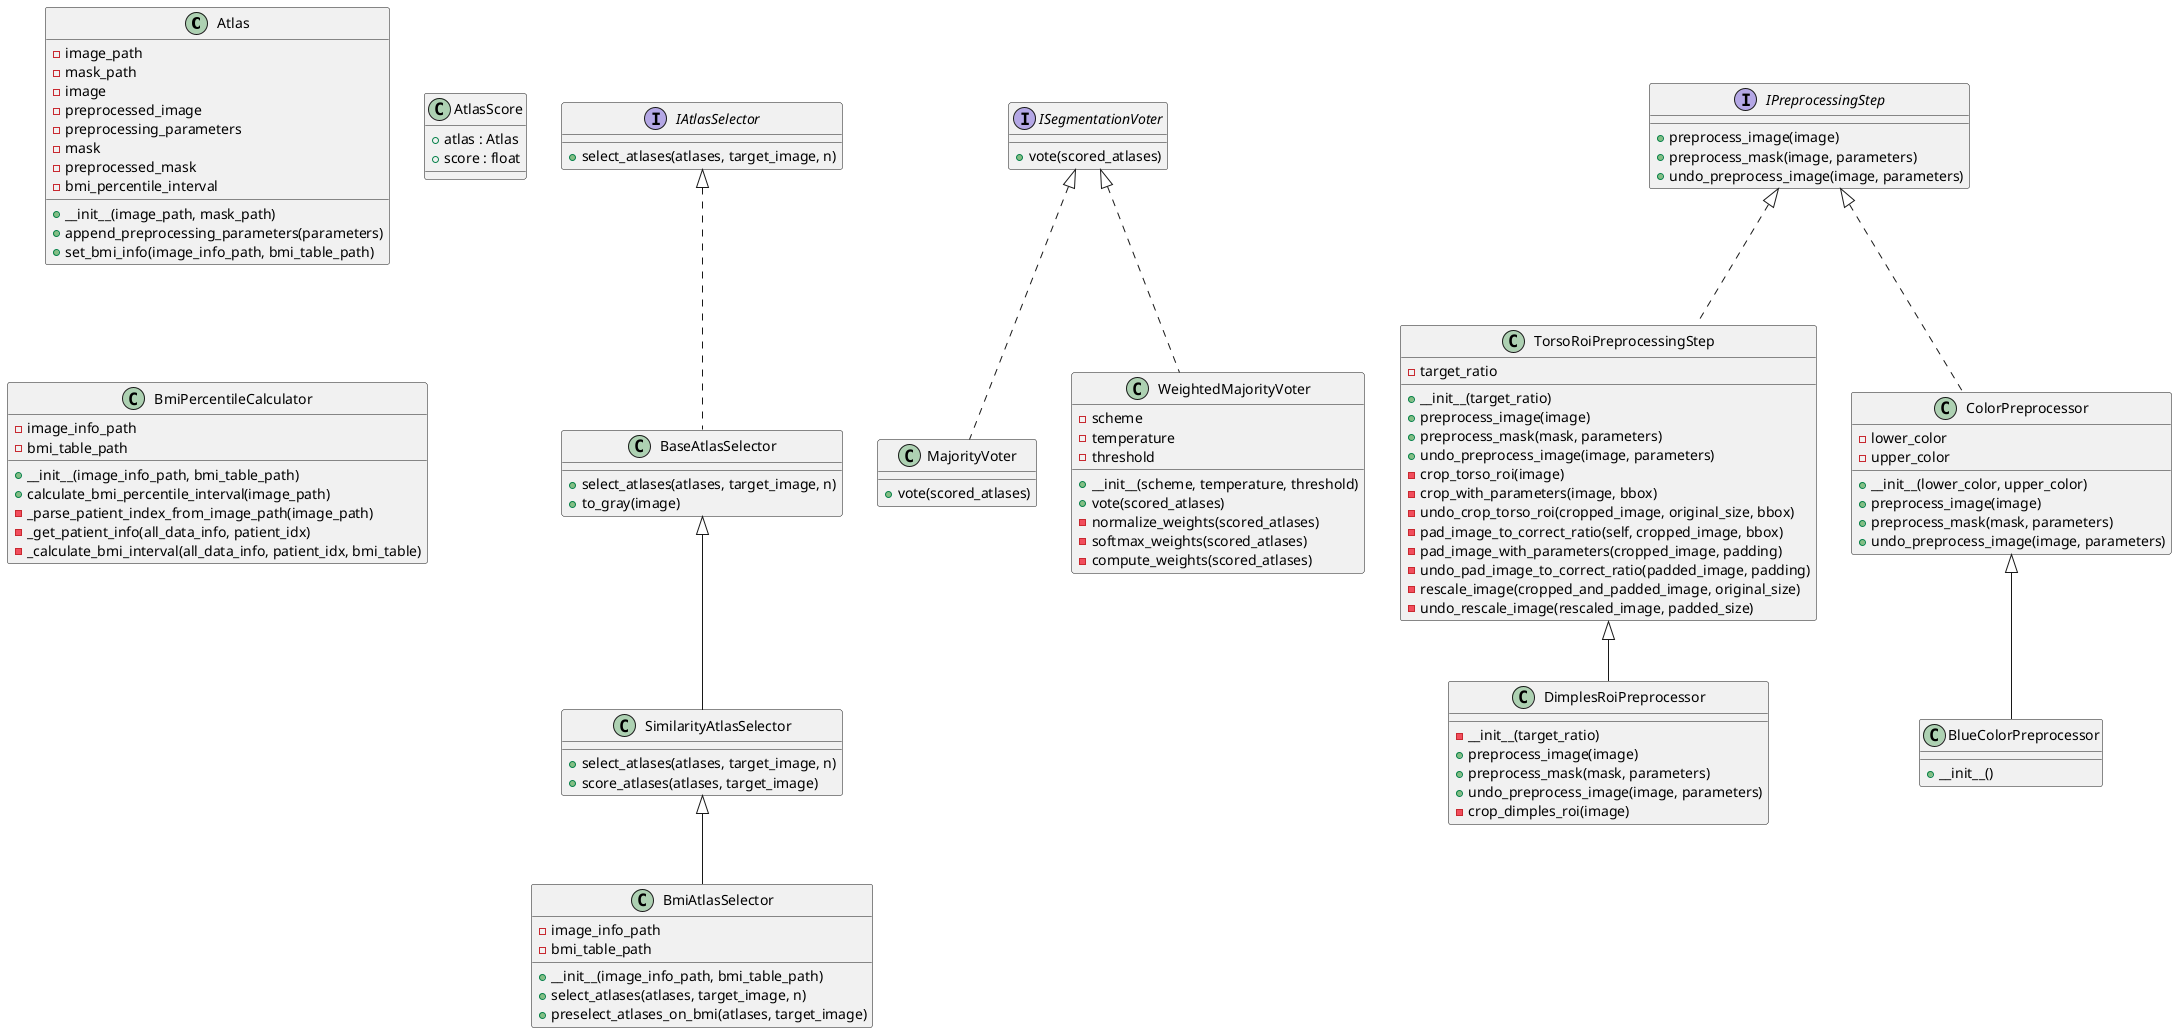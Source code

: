 @startuml
' https://plantuml.com/class-diagram
class Atlas {
    - image_path
    - mask_path
    - image
    - preprocessed_image
    - preprocessing_parameters
    - mask
    - preprocessed_mask
    - bmi_percentile_interval
    + __init__(image_path, mask_path)
    + append_preprocessing_parameters(parameters)
    + set_bmi_info(image_info_path, bmi_table_path)
}

interface IAtlasSelector {
    + select_atlases(atlases, target_image, n)
}

class BaseAtlasSelector {
    + select_atlases(atlases, target_image, n)
    + to_gray(image)
}

class SimilarityAtlasSelector {
    + select_atlases(atlases, target_image, n)
    + score_atlases(atlases, target_image)
}

class BmiAtlasSelector {
    - image_info_path
    - bmi_table_path
    + __init__(image_info_path, bmi_table_path)
    + select_atlases(atlases, target_image, n)
    + preselect_atlases_on_bmi(atlases, target_image)
}

IAtlasSelector <|.. BaseAtlasSelector
BaseAtlasSelector <|-- SimilarityAtlasSelector
SimilarityAtlasSelector <|-- BmiAtlasSelector




interface ISegmentationVoter {
    + vote(scored_atlases)
}

class MajorityVoter {
    + vote(scored_atlases)
}

class WeightedMajorityVoter {
    - scheme
    - temperature
    - threshold
    + __init__(scheme, temperature, threshold)
    + vote(scored_atlases)
    - normalize_weights(scored_atlases)
    - softmax_weights(scored_atlases)
    - compute_weights(scored_atlases)
}

ISegmentationVoter <|.. MajorityVoter
ISegmentationVoter <|.. WeightedMajorityVoter



interface IPreprocessingStep {
    + preprocess_image(image)
    + preprocess_mask(image, parameters)
    + undo_preprocess_image(image, parameters)
}

class TorsoRoiPreprocessingStep {
    - target_ratio
    + __init__(target_ratio)
    + preprocess_image(image)
    + preprocess_mask(mask, parameters)
    + undo_preprocess_image(image, parameters)
    - crop_torso_roi(image)
    - crop_with_parameters(image, bbox)
    - undo_crop_torso_roi(cropped_image, original_size, bbox)
    - pad_image_to_correct_ratio(self, cropped_image, bbox)
    - pad_image_with_parameters(cropped_image, padding)
    - undo_pad_image_to_correct_ratio(padded_image, padding)
    - rescale_image(cropped_and_padded_image, original_size)
    - undo_rescale_image(rescaled_image, padded_size)
}

class DimplesRoiPreprocessor {
    - __init__(target_ratio)
    + preprocess_image(image)
    + preprocess_mask(mask, parameters)
    + undo_preprocess_image(image, parameters)
    - crop_dimples_roi(image)
}

class ColorPreprocessor {
    - lower_color
    - upper_color
    + __init__(lower_color, upper_color)
    + preprocess_image(image)
    + preprocess_mask(mask, parameters)
    + undo_preprocess_image(image, parameters)
}

class BlueColorPreprocessor {
    + __init__()
}


IPreprocessingStep <|.. TorsoRoiPreprocessingStep
TorsoRoiPreprocessingStep <|-- DimplesRoiPreprocessor
IPreprocessingStep <|.. ColorPreprocessor
ColorPreprocessor <|-- BlueColorPreprocessor



class AtlasScore {
    + atlas : Atlas
    + score : float
}

class BmiPercentileCalculator {
    - image_info_path
    - bmi_table_path
    + __init__(image_info_path, bmi_table_path)
    + calculate_bmi_percentile_interval(image_path)
    - _parse_patient_index_from_image_path(image_path)
    - _get_patient_info(all_data_info, patient_idx)
    - _calculate_bmi_interval(all_data_info, patient_idx, bmi_table)
}



'
'interface IImageSegmenter {
'+ load_target_images()
'+ segment_image()
'+ save_segmentation()
'}
'
'IImageSegmenter <|.. AtlasSegmenter
'IImageSegmenter <|.. AISegmenter
'
'class AtlasSegmenter {
'- num_atlases_to_select: int
'- atlas_selector: IAtlasSelector
'- preprocessing_steps: List<IPreprocessingStep>
'- voting_strategy: IVotingStrategy
'- atlas_path
'- target_image_path
'- segmentation_Result_path
'+ load_atlases()
'+ load_target_images()
'+ preprocess_atlases(preprocessing_steps: List<IPreprocessingStep>)
'+ preprocess_target_images(preprocessing_steps: List<IPreprocessingStep>))
'+ select_atlases(atlas_selector: IAtlasSelector)
'+ vote_segmentation()
'+ undo_preprocessing(preprocessing_steps: List<IPreprocessingStep>)
'+ save_segmentation()
'}
'
'
'class SimilarityAtlasSelector {
'+ select_atlases(List<Atlas>, target_image_path, num_atlases_to_select): List<Atlas>
'}
'
'class BMIAtlasSelector {
'+ select_atlases(List<Atlas>, target_image_path, num_atlases_to_select): List<Atlas>
'}
'
'interface IPreprocessingStep {
'- target_image_path
'+ preprocess_image(target_image_path): Image
'+ undo_preprocess_image(target_image_path): Image
'}
'
'class TorsoRoiPreprocessingStep {
'- original_size: (int, int)
'- target_ratio: float
'- cropped_size: (int, int)
'- bbox: (int, int, int, int)
'- padding: (int, int, int, int)
'+ preprocess_image(target_image_path): Image
'+ undo_preprocess_image(target_image_path): Image
'}
'
'class DimplesRoiPreprocessingStep {
'- original_size: (int, int)
'- target_ratio: float
'- cropped_size: (int, int)
'- bbox: (int, int, int, int)
'- padding: (int, int, int, int)
'+ preprocess_image(target_image_path): Image
'+ undo_preprocess_image(target_image_path): Image
'}
'
'class ColorPreprocessingStep {
'- target_color_space: str
'+ preprocess_image(target_image_path): Image
'+ undo_preprocess_image(target_image_path): Image
'}
'
'interface IVotingStrategy {
'vote_segmentation(selected_atlases: List[Atlas], target_image_path): Image
'}
'
'class MajorityVotingStrategy {
'+ vote_segmentation(selected_atlases: List<Atlas>, target_image_path): Image
'}
'
'class WeightedVotingStrategy {
'- weights: List[float]
'+ vote_segmentation(selected_atlases: List<Atlas>, target_image_path): Image
'}
'
'class SoftMaxVotingStrategy {
'- temperature: float
'+ vote_segmentation(selected_atlases: List<Atlas>, target_image_path): Image
'}
'
'
'AtlasSegmenter "1" o-- "*" Atlas
'AtlasSegmenter "1" *-- "1" IAtlasSelector
'IAtlasSelector <|.. SimilarityAtlasSelector
'IAtlasSelector <|.. BMIAtlasSelector
'AtlasSegmenter "1" o-- "*" IPreprocessingStep
'IPreprocessingStep <|.. TorsoRoiPreprocessingStep
'IPreprocessingStep <|.. DimplesRoiPreprocessingStep
'IPreprocessingStep <|.. ColorPreprocessingStep
'AtlasSegmenter "1" *-- "1" IVotingStrategy
'IVotingStrategy <|.. MajorityVotingStrategy
'IVotingStrategy <|.. WeightedVotingStrategy
'IVotingStrategy <|.. SoftMaxVotingStrategy
'
'class SegmentationValidator {
'- ground_truth_path: str
'- segmentation_result_path: str
'+ calculate_dice_coefficient(ground_truth_path: str, segmentation_result_path: str): float
'+ calculate_dimples_number_difference(ground_truth_path: str, segmentation_result_path: str): int
'+ calculate_dimples_center_difference(ground_truth_path: str, segmentation_result_path: str): float
'}
'
'class AISegmenter {
'+ load_model()
'+ segment_image()
'+ save_segmentation()
'}

@enduml

